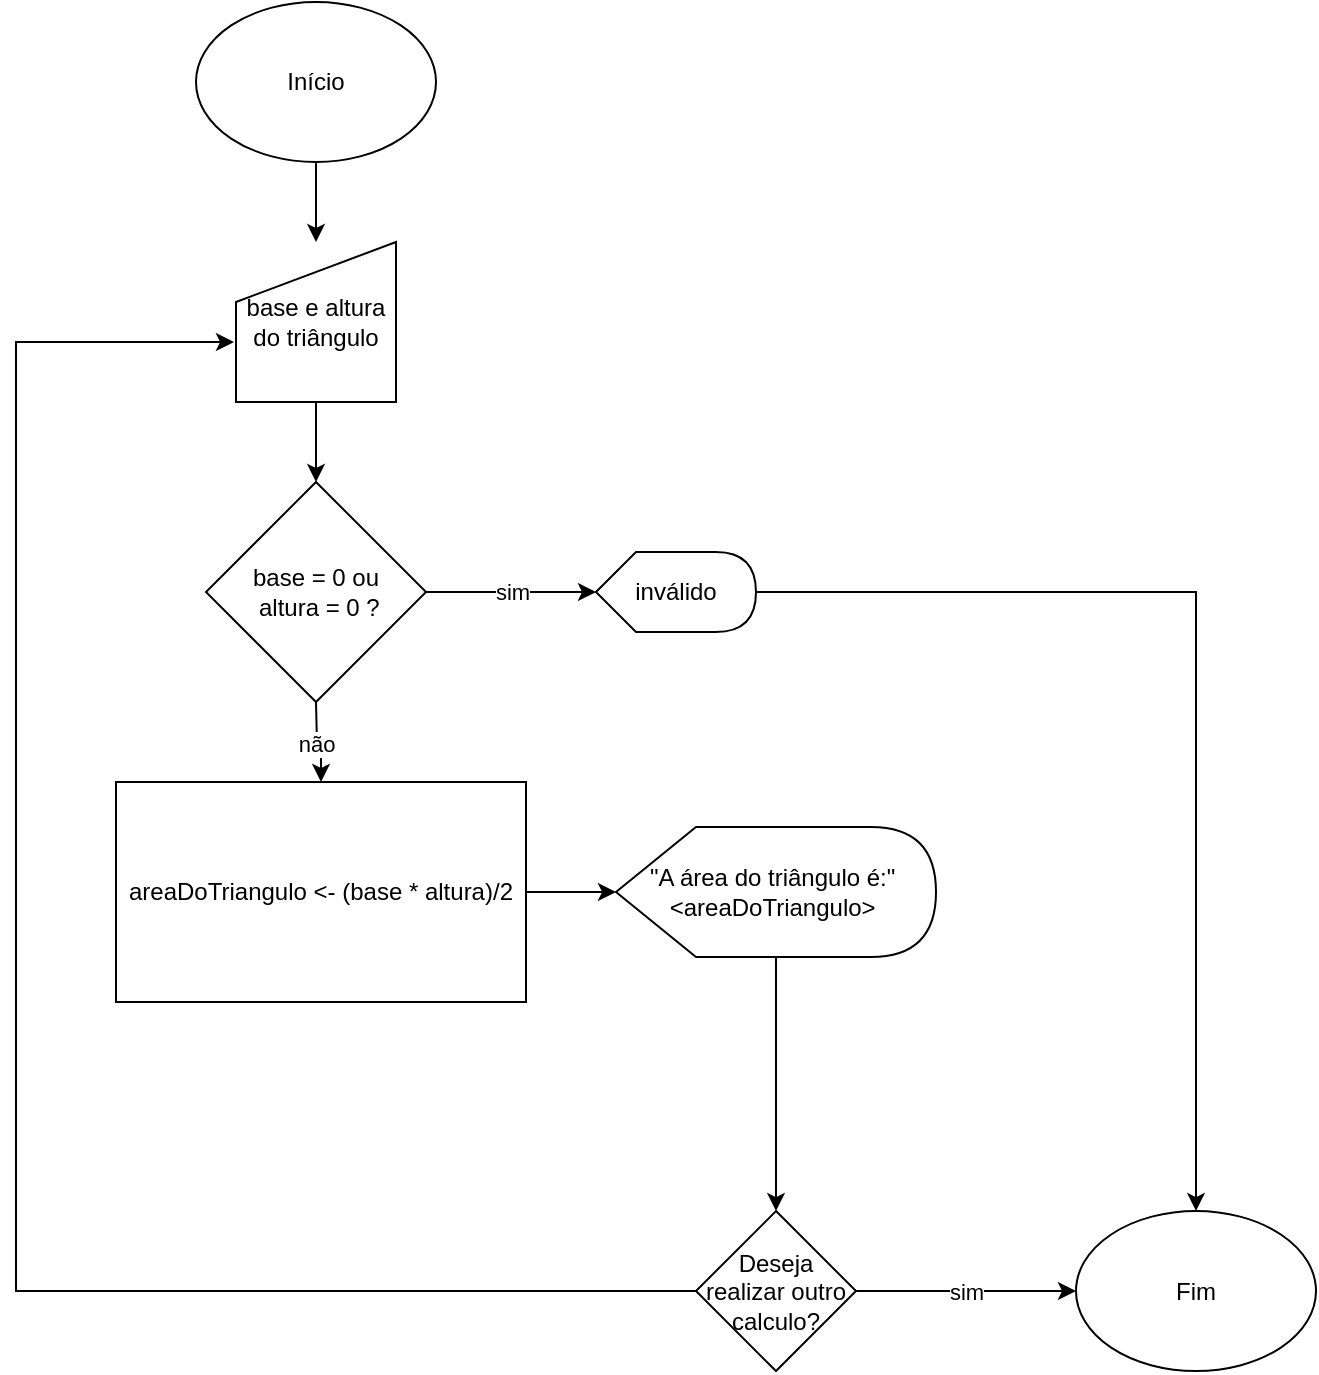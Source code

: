 <mxfile version="15.0.3" type="device"><diagram id="4luk3uVXrNJVN-rrmMaZ" name="Page-1"><mxGraphModel dx="635" dy="688" grid="1" gridSize="10" guides="1" tooltips="1" connect="1" arrows="1" fold="1" page="1" pageScale="1" pageWidth="827" pageHeight="1169" math="0" shadow="0"><root><mxCell id="0"/><mxCell id="1" parent="0"/><mxCell id="caTkxfYmDTFF9pL5ShsP-1" value="Fim" style="ellipse;whiteSpace=wrap;html=1;" vertex="1" parent="1"><mxGeometry x="600" y="644.52" width="120" height="80" as="geometry"/></mxCell><mxCell id="caTkxfYmDTFF9pL5ShsP-4" value="" style="edgeStyle=orthogonalEdgeStyle;rounded=0;orthogonalLoop=1;jettySize=auto;html=1;" edge="1" parent="1" source="caTkxfYmDTFF9pL5ShsP-2" target="caTkxfYmDTFF9pL5ShsP-3"><mxGeometry relative="1" as="geometry"/></mxCell><mxCell id="caTkxfYmDTFF9pL5ShsP-2" value="Início" style="ellipse;whiteSpace=wrap;html=1;" vertex="1" parent="1"><mxGeometry x="160" y="40" width="120" height="80" as="geometry"/></mxCell><mxCell id="caTkxfYmDTFF9pL5ShsP-6" value="" style="edgeStyle=orthogonalEdgeStyle;rounded=0;orthogonalLoop=1;jettySize=auto;html=1;" edge="1" parent="1" source="caTkxfYmDTFF9pL5ShsP-3" target="caTkxfYmDTFF9pL5ShsP-5"><mxGeometry relative="1" as="geometry"/></mxCell><mxCell id="caTkxfYmDTFF9pL5ShsP-3" value="base e altura do triângulo" style="shape=manualInput;whiteSpace=wrap;html=1;" vertex="1" parent="1"><mxGeometry x="180" y="160" width="80" height="80" as="geometry"/></mxCell><mxCell id="caTkxfYmDTFF9pL5ShsP-9" value="sim" style="edgeStyle=orthogonalEdgeStyle;rounded=0;orthogonalLoop=1;jettySize=auto;html=1;" edge="1" parent="1" source="caTkxfYmDTFF9pL5ShsP-5" target="caTkxfYmDTFF9pL5ShsP-7"><mxGeometry relative="1" as="geometry"/></mxCell><mxCell id="caTkxfYmDTFF9pL5ShsP-5" value="base = 0 ou&lt;br&gt;&amp;nbsp;altura = 0 ?" style="rhombus;whiteSpace=wrap;html=1;" vertex="1" parent="1"><mxGeometry x="165" y="280" width="110" height="110" as="geometry"/></mxCell><mxCell id="caTkxfYmDTFF9pL5ShsP-10" style="edgeStyle=orthogonalEdgeStyle;rounded=0;orthogonalLoop=1;jettySize=auto;html=1;entryX=0.5;entryY=0;entryDx=0;entryDy=0;" edge="1" parent="1" source="caTkxfYmDTFF9pL5ShsP-7" target="caTkxfYmDTFF9pL5ShsP-1"><mxGeometry relative="1" as="geometry"/></mxCell><mxCell id="caTkxfYmDTFF9pL5ShsP-7" value="inválido" style="shape=display;whiteSpace=wrap;html=1;" vertex="1" parent="1"><mxGeometry x="360" y="315" width="80" height="40" as="geometry"/></mxCell><mxCell id="caTkxfYmDTFF9pL5ShsP-11" value="não" style="edgeStyle=orthogonalEdgeStyle;rounded=0;orthogonalLoop=1;jettySize=auto;html=1;" edge="1" parent="1" target="caTkxfYmDTFF9pL5ShsP-13"><mxGeometry relative="1" as="geometry"><mxPoint x="220" y="390" as="sourcePoint"/></mxGeometry></mxCell><mxCell id="caTkxfYmDTFF9pL5ShsP-12" value="" style="edgeStyle=orthogonalEdgeStyle;rounded=0;orthogonalLoop=1;jettySize=auto;html=1;" edge="1" parent="1" source="caTkxfYmDTFF9pL5ShsP-13" target="caTkxfYmDTFF9pL5ShsP-14"><mxGeometry relative="1" as="geometry"/></mxCell><mxCell id="caTkxfYmDTFF9pL5ShsP-13" value="areaDoTriangulo &amp;lt;- (base * altura)/2" style="rounded=0;whiteSpace=wrap;html=1;fontFamily=Helvetica;fontSize=12;fontColor=#000000;align=center;strokeColor=#000000;fillColor=#ffffff;" vertex="1" parent="1"><mxGeometry x="120" y="430" width="205" height="110" as="geometry"/></mxCell><mxCell id="caTkxfYmDTFF9pL5ShsP-20" value="" style="edgeStyle=orthogonalEdgeStyle;rounded=0;orthogonalLoop=1;jettySize=auto;html=1;" edge="1" parent="1" source="caTkxfYmDTFF9pL5ShsP-14" target="caTkxfYmDTFF9pL5ShsP-19"><mxGeometry relative="1" as="geometry"/></mxCell><mxCell id="caTkxfYmDTFF9pL5ShsP-14" value="&quot;A área do triângulo é:&quot;&amp;nbsp;&lt;br&gt;&amp;lt;areaDoTriangulo&amp;gt;&amp;nbsp;" style="shape=display;whiteSpace=wrap;html=1;" vertex="1" parent="1"><mxGeometry x="370" y="452.5" width="160" height="65" as="geometry"/></mxCell><mxCell id="caTkxfYmDTFF9pL5ShsP-21" value="sim" style="edgeStyle=orthogonalEdgeStyle;rounded=0;orthogonalLoop=1;jettySize=auto;html=1;" edge="1" parent="1" source="caTkxfYmDTFF9pL5ShsP-19" target="caTkxfYmDTFF9pL5ShsP-1"><mxGeometry relative="1" as="geometry"/></mxCell><mxCell id="caTkxfYmDTFF9pL5ShsP-22" style="edgeStyle=orthogonalEdgeStyle;rounded=0;orthogonalLoop=1;jettySize=auto;html=1;" edge="1" parent="1" source="caTkxfYmDTFF9pL5ShsP-19"><mxGeometry relative="1" as="geometry"><mxPoint x="179" y="210" as="targetPoint"/><Array as="points"><mxPoint x="70" y="685"/><mxPoint x="70" y="210"/></Array></mxGeometry></mxCell><mxCell id="caTkxfYmDTFF9pL5ShsP-19" value="Deseja realizar outro calculo?" style="rhombus;whiteSpace=wrap;html=1;" vertex="1" parent="1"><mxGeometry x="410" y="644.52" width="80" height="80" as="geometry"/></mxCell></root></mxGraphModel></diagram></mxfile>